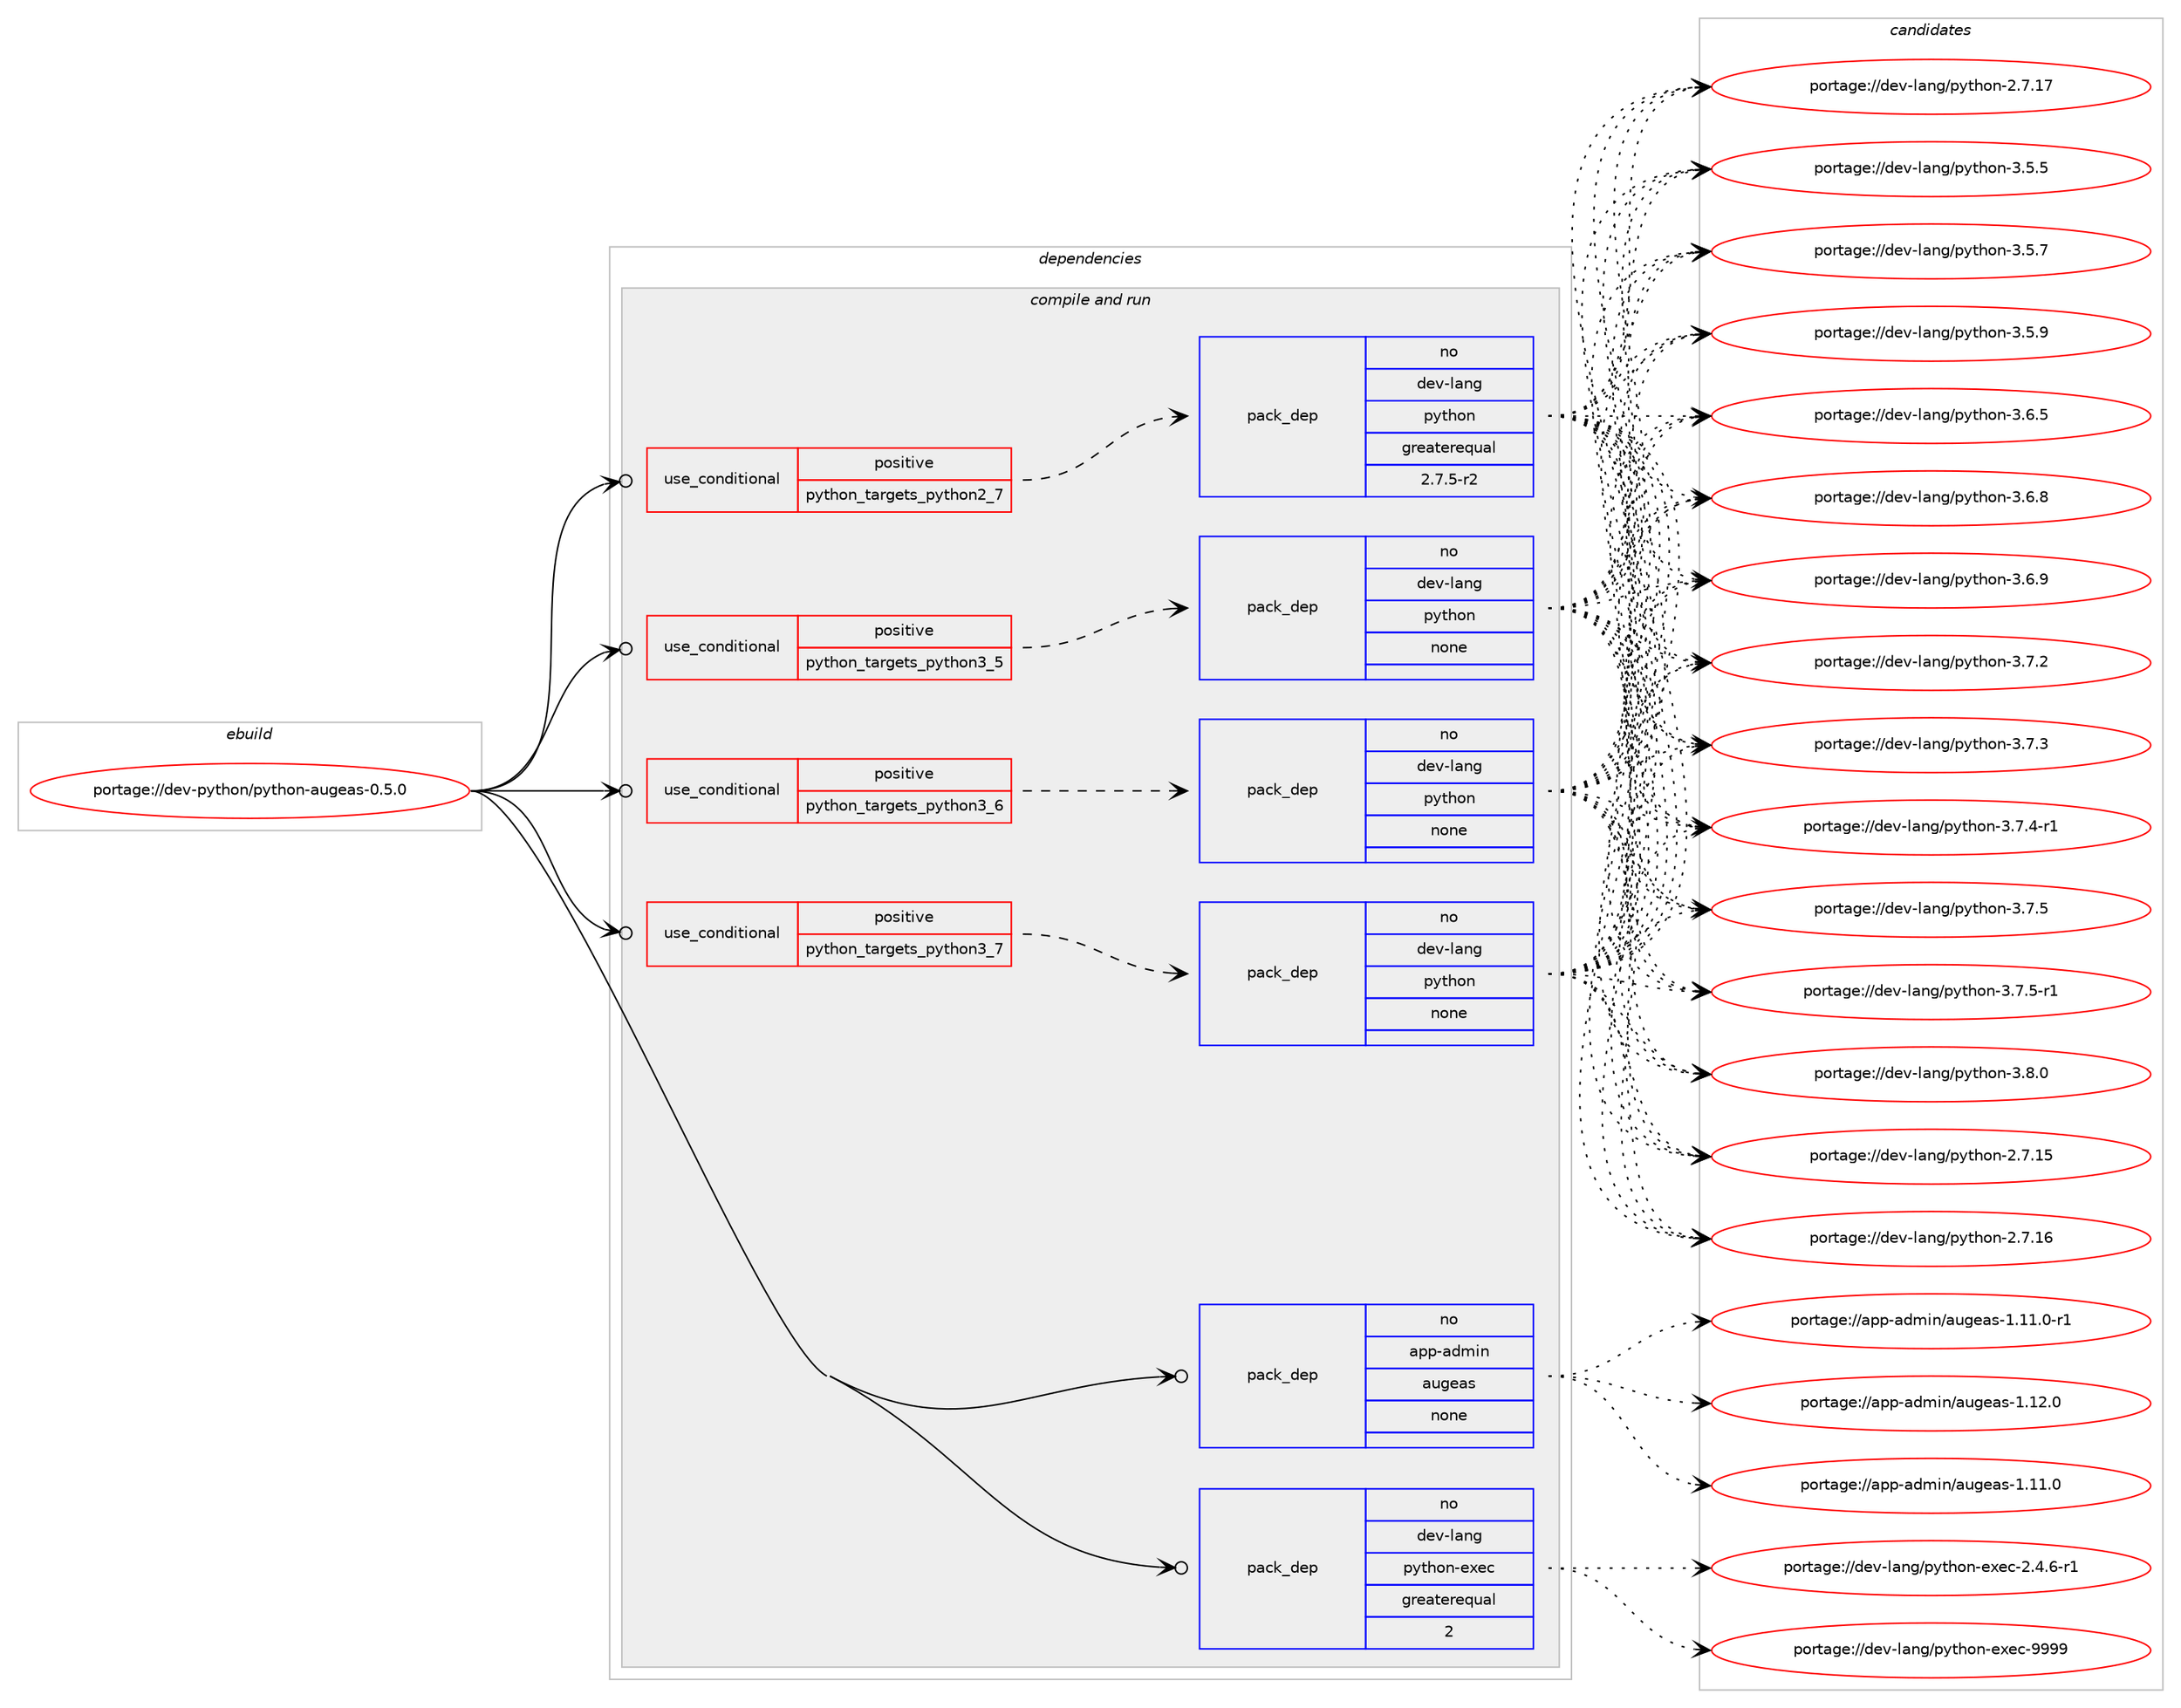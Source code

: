 digraph prolog {

# *************
# Graph options
# *************

newrank=true;
concentrate=true;
compound=true;
graph [rankdir=LR,fontname=Helvetica,fontsize=10,ranksep=1.5];#, ranksep=2.5, nodesep=0.2];
edge  [arrowhead=vee];
node  [fontname=Helvetica,fontsize=10];

# **********
# The ebuild
# **********

subgraph cluster_leftcol {
color=gray;
rank=same;
label=<<i>ebuild</i>>;
id [label="portage://dev-python/python-augeas-0.5.0", color=red, width=4, href="../dev-python/python-augeas-0.5.0.svg"];
}

# ****************
# The dependencies
# ****************

subgraph cluster_midcol {
color=gray;
label=<<i>dependencies</i>>;
subgraph cluster_compile {
fillcolor="#eeeeee";
style=filled;
label=<<i>compile</i>>;
}
subgraph cluster_compileandrun {
fillcolor="#eeeeee";
style=filled;
label=<<i>compile and run</i>>;
subgraph cond36587 {
dependency165143 [label=<<TABLE BORDER="0" CELLBORDER="1" CELLSPACING="0" CELLPADDING="4"><TR><TD ROWSPAN="3" CELLPADDING="10">use_conditional</TD></TR><TR><TD>positive</TD></TR><TR><TD>python_targets_python2_7</TD></TR></TABLE>>, shape=none, color=red];
subgraph pack125168 {
dependency165144 [label=<<TABLE BORDER="0" CELLBORDER="1" CELLSPACING="0" CELLPADDING="4" WIDTH="220"><TR><TD ROWSPAN="6" CELLPADDING="30">pack_dep</TD></TR><TR><TD WIDTH="110">no</TD></TR><TR><TD>dev-lang</TD></TR><TR><TD>python</TD></TR><TR><TD>greaterequal</TD></TR><TR><TD>2.7.5-r2</TD></TR></TABLE>>, shape=none, color=blue];
}
dependency165143:e -> dependency165144:w [weight=20,style="dashed",arrowhead="vee"];
}
id:e -> dependency165143:w [weight=20,style="solid",arrowhead="odotvee"];
subgraph cond36588 {
dependency165145 [label=<<TABLE BORDER="0" CELLBORDER="1" CELLSPACING="0" CELLPADDING="4"><TR><TD ROWSPAN="3" CELLPADDING="10">use_conditional</TD></TR><TR><TD>positive</TD></TR><TR><TD>python_targets_python3_5</TD></TR></TABLE>>, shape=none, color=red];
subgraph pack125169 {
dependency165146 [label=<<TABLE BORDER="0" CELLBORDER="1" CELLSPACING="0" CELLPADDING="4" WIDTH="220"><TR><TD ROWSPAN="6" CELLPADDING="30">pack_dep</TD></TR><TR><TD WIDTH="110">no</TD></TR><TR><TD>dev-lang</TD></TR><TR><TD>python</TD></TR><TR><TD>none</TD></TR><TR><TD></TD></TR></TABLE>>, shape=none, color=blue];
}
dependency165145:e -> dependency165146:w [weight=20,style="dashed",arrowhead="vee"];
}
id:e -> dependency165145:w [weight=20,style="solid",arrowhead="odotvee"];
subgraph cond36589 {
dependency165147 [label=<<TABLE BORDER="0" CELLBORDER="1" CELLSPACING="0" CELLPADDING="4"><TR><TD ROWSPAN="3" CELLPADDING="10">use_conditional</TD></TR><TR><TD>positive</TD></TR><TR><TD>python_targets_python3_6</TD></TR></TABLE>>, shape=none, color=red];
subgraph pack125170 {
dependency165148 [label=<<TABLE BORDER="0" CELLBORDER="1" CELLSPACING="0" CELLPADDING="4" WIDTH="220"><TR><TD ROWSPAN="6" CELLPADDING="30">pack_dep</TD></TR><TR><TD WIDTH="110">no</TD></TR><TR><TD>dev-lang</TD></TR><TR><TD>python</TD></TR><TR><TD>none</TD></TR><TR><TD></TD></TR></TABLE>>, shape=none, color=blue];
}
dependency165147:e -> dependency165148:w [weight=20,style="dashed",arrowhead="vee"];
}
id:e -> dependency165147:w [weight=20,style="solid",arrowhead="odotvee"];
subgraph cond36590 {
dependency165149 [label=<<TABLE BORDER="0" CELLBORDER="1" CELLSPACING="0" CELLPADDING="4"><TR><TD ROWSPAN="3" CELLPADDING="10">use_conditional</TD></TR><TR><TD>positive</TD></TR><TR><TD>python_targets_python3_7</TD></TR></TABLE>>, shape=none, color=red];
subgraph pack125171 {
dependency165150 [label=<<TABLE BORDER="0" CELLBORDER="1" CELLSPACING="0" CELLPADDING="4" WIDTH="220"><TR><TD ROWSPAN="6" CELLPADDING="30">pack_dep</TD></TR><TR><TD WIDTH="110">no</TD></TR><TR><TD>dev-lang</TD></TR><TR><TD>python</TD></TR><TR><TD>none</TD></TR><TR><TD></TD></TR></TABLE>>, shape=none, color=blue];
}
dependency165149:e -> dependency165150:w [weight=20,style="dashed",arrowhead="vee"];
}
id:e -> dependency165149:w [weight=20,style="solid",arrowhead="odotvee"];
subgraph pack125172 {
dependency165151 [label=<<TABLE BORDER="0" CELLBORDER="1" CELLSPACING="0" CELLPADDING="4" WIDTH="220"><TR><TD ROWSPAN="6" CELLPADDING="30">pack_dep</TD></TR><TR><TD WIDTH="110">no</TD></TR><TR><TD>app-admin</TD></TR><TR><TD>augeas</TD></TR><TR><TD>none</TD></TR><TR><TD></TD></TR></TABLE>>, shape=none, color=blue];
}
id:e -> dependency165151:w [weight=20,style="solid",arrowhead="odotvee"];
subgraph pack125173 {
dependency165152 [label=<<TABLE BORDER="0" CELLBORDER="1" CELLSPACING="0" CELLPADDING="4" WIDTH="220"><TR><TD ROWSPAN="6" CELLPADDING="30">pack_dep</TD></TR><TR><TD WIDTH="110">no</TD></TR><TR><TD>dev-lang</TD></TR><TR><TD>python-exec</TD></TR><TR><TD>greaterequal</TD></TR><TR><TD>2</TD></TR></TABLE>>, shape=none, color=blue];
}
id:e -> dependency165152:w [weight=20,style="solid",arrowhead="odotvee"];
}
subgraph cluster_run {
fillcolor="#eeeeee";
style=filled;
label=<<i>run</i>>;
}
}

# **************
# The candidates
# **************

subgraph cluster_choices {
rank=same;
color=gray;
label=<<i>candidates</i>>;

subgraph choice125168 {
color=black;
nodesep=1;
choiceportage10010111845108971101034711212111610411111045504655464953 [label="portage://dev-lang/python-2.7.15", color=red, width=4,href="../dev-lang/python-2.7.15.svg"];
choiceportage10010111845108971101034711212111610411111045504655464954 [label="portage://dev-lang/python-2.7.16", color=red, width=4,href="../dev-lang/python-2.7.16.svg"];
choiceportage10010111845108971101034711212111610411111045504655464955 [label="portage://dev-lang/python-2.7.17", color=red, width=4,href="../dev-lang/python-2.7.17.svg"];
choiceportage100101118451089711010347112121116104111110455146534653 [label="portage://dev-lang/python-3.5.5", color=red, width=4,href="../dev-lang/python-3.5.5.svg"];
choiceportage100101118451089711010347112121116104111110455146534655 [label="portage://dev-lang/python-3.5.7", color=red, width=4,href="../dev-lang/python-3.5.7.svg"];
choiceportage100101118451089711010347112121116104111110455146534657 [label="portage://dev-lang/python-3.5.9", color=red, width=4,href="../dev-lang/python-3.5.9.svg"];
choiceportage100101118451089711010347112121116104111110455146544653 [label="portage://dev-lang/python-3.6.5", color=red, width=4,href="../dev-lang/python-3.6.5.svg"];
choiceportage100101118451089711010347112121116104111110455146544656 [label="portage://dev-lang/python-3.6.8", color=red, width=4,href="../dev-lang/python-3.6.8.svg"];
choiceportage100101118451089711010347112121116104111110455146544657 [label="portage://dev-lang/python-3.6.9", color=red, width=4,href="../dev-lang/python-3.6.9.svg"];
choiceportage100101118451089711010347112121116104111110455146554650 [label="portage://dev-lang/python-3.7.2", color=red, width=4,href="../dev-lang/python-3.7.2.svg"];
choiceportage100101118451089711010347112121116104111110455146554651 [label="portage://dev-lang/python-3.7.3", color=red, width=4,href="../dev-lang/python-3.7.3.svg"];
choiceportage1001011184510897110103471121211161041111104551465546524511449 [label="portage://dev-lang/python-3.7.4-r1", color=red, width=4,href="../dev-lang/python-3.7.4-r1.svg"];
choiceportage100101118451089711010347112121116104111110455146554653 [label="portage://dev-lang/python-3.7.5", color=red, width=4,href="../dev-lang/python-3.7.5.svg"];
choiceportage1001011184510897110103471121211161041111104551465546534511449 [label="portage://dev-lang/python-3.7.5-r1", color=red, width=4,href="../dev-lang/python-3.7.5-r1.svg"];
choiceportage100101118451089711010347112121116104111110455146564648 [label="portage://dev-lang/python-3.8.0", color=red, width=4,href="../dev-lang/python-3.8.0.svg"];
dependency165144:e -> choiceportage10010111845108971101034711212111610411111045504655464953:w [style=dotted,weight="100"];
dependency165144:e -> choiceportage10010111845108971101034711212111610411111045504655464954:w [style=dotted,weight="100"];
dependency165144:e -> choiceportage10010111845108971101034711212111610411111045504655464955:w [style=dotted,weight="100"];
dependency165144:e -> choiceportage100101118451089711010347112121116104111110455146534653:w [style=dotted,weight="100"];
dependency165144:e -> choiceportage100101118451089711010347112121116104111110455146534655:w [style=dotted,weight="100"];
dependency165144:e -> choiceportage100101118451089711010347112121116104111110455146534657:w [style=dotted,weight="100"];
dependency165144:e -> choiceportage100101118451089711010347112121116104111110455146544653:w [style=dotted,weight="100"];
dependency165144:e -> choiceportage100101118451089711010347112121116104111110455146544656:w [style=dotted,weight="100"];
dependency165144:e -> choiceportage100101118451089711010347112121116104111110455146544657:w [style=dotted,weight="100"];
dependency165144:e -> choiceportage100101118451089711010347112121116104111110455146554650:w [style=dotted,weight="100"];
dependency165144:e -> choiceportage100101118451089711010347112121116104111110455146554651:w [style=dotted,weight="100"];
dependency165144:e -> choiceportage1001011184510897110103471121211161041111104551465546524511449:w [style=dotted,weight="100"];
dependency165144:e -> choiceportage100101118451089711010347112121116104111110455146554653:w [style=dotted,weight="100"];
dependency165144:e -> choiceportage1001011184510897110103471121211161041111104551465546534511449:w [style=dotted,weight="100"];
dependency165144:e -> choiceportage100101118451089711010347112121116104111110455146564648:w [style=dotted,weight="100"];
}
subgraph choice125169 {
color=black;
nodesep=1;
choiceportage10010111845108971101034711212111610411111045504655464953 [label="portage://dev-lang/python-2.7.15", color=red, width=4,href="../dev-lang/python-2.7.15.svg"];
choiceportage10010111845108971101034711212111610411111045504655464954 [label="portage://dev-lang/python-2.7.16", color=red, width=4,href="../dev-lang/python-2.7.16.svg"];
choiceportage10010111845108971101034711212111610411111045504655464955 [label="portage://dev-lang/python-2.7.17", color=red, width=4,href="../dev-lang/python-2.7.17.svg"];
choiceportage100101118451089711010347112121116104111110455146534653 [label="portage://dev-lang/python-3.5.5", color=red, width=4,href="../dev-lang/python-3.5.5.svg"];
choiceportage100101118451089711010347112121116104111110455146534655 [label="portage://dev-lang/python-3.5.7", color=red, width=4,href="../dev-lang/python-3.5.7.svg"];
choiceportage100101118451089711010347112121116104111110455146534657 [label="portage://dev-lang/python-3.5.9", color=red, width=4,href="../dev-lang/python-3.5.9.svg"];
choiceportage100101118451089711010347112121116104111110455146544653 [label="portage://dev-lang/python-3.6.5", color=red, width=4,href="../dev-lang/python-3.6.5.svg"];
choiceportage100101118451089711010347112121116104111110455146544656 [label="portage://dev-lang/python-3.6.8", color=red, width=4,href="../dev-lang/python-3.6.8.svg"];
choiceportage100101118451089711010347112121116104111110455146544657 [label="portage://dev-lang/python-3.6.9", color=red, width=4,href="../dev-lang/python-3.6.9.svg"];
choiceportage100101118451089711010347112121116104111110455146554650 [label="portage://dev-lang/python-3.7.2", color=red, width=4,href="../dev-lang/python-3.7.2.svg"];
choiceportage100101118451089711010347112121116104111110455146554651 [label="portage://dev-lang/python-3.7.3", color=red, width=4,href="../dev-lang/python-3.7.3.svg"];
choiceportage1001011184510897110103471121211161041111104551465546524511449 [label="portage://dev-lang/python-3.7.4-r1", color=red, width=4,href="../dev-lang/python-3.7.4-r1.svg"];
choiceportage100101118451089711010347112121116104111110455146554653 [label="portage://dev-lang/python-3.7.5", color=red, width=4,href="../dev-lang/python-3.7.5.svg"];
choiceportage1001011184510897110103471121211161041111104551465546534511449 [label="portage://dev-lang/python-3.7.5-r1", color=red, width=4,href="../dev-lang/python-3.7.5-r1.svg"];
choiceportage100101118451089711010347112121116104111110455146564648 [label="portage://dev-lang/python-3.8.0", color=red, width=4,href="../dev-lang/python-3.8.0.svg"];
dependency165146:e -> choiceportage10010111845108971101034711212111610411111045504655464953:w [style=dotted,weight="100"];
dependency165146:e -> choiceportage10010111845108971101034711212111610411111045504655464954:w [style=dotted,weight="100"];
dependency165146:e -> choiceportage10010111845108971101034711212111610411111045504655464955:w [style=dotted,weight="100"];
dependency165146:e -> choiceportage100101118451089711010347112121116104111110455146534653:w [style=dotted,weight="100"];
dependency165146:e -> choiceportage100101118451089711010347112121116104111110455146534655:w [style=dotted,weight="100"];
dependency165146:e -> choiceportage100101118451089711010347112121116104111110455146534657:w [style=dotted,weight="100"];
dependency165146:e -> choiceportage100101118451089711010347112121116104111110455146544653:w [style=dotted,weight="100"];
dependency165146:e -> choiceportage100101118451089711010347112121116104111110455146544656:w [style=dotted,weight="100"];
dependency165146:e -> choiceportage100101118451089711010347112121116104111110455146544657:w [style=dotted,weight="100"];
dependency165146:e -> choiceportage100101118451089711010347112121116104111110455146554650:w [style=dotted,weight="100"];
dependency165146:e -> choiceportage100101118451089711010347112121116104111110455146554651:w [style=dotted,weight="100"];
dependency165146:e -> choiceportage1001011184510897110103471121211161041111104551465546524511449:w [style=dotted,weight="100"];
dependency165146:e -> choiceportage100101118451089711010347112121116104111110455146554653:w [style=dotted,weight="100"];
dependency165146:e -> choiceportage1001011184510897110103471121211161041111104551465546534511449:w [style=dotted,weight="100"];
dependency165146:e -> choiceportage100101118451089711010347112121116104111110455146564648:w [style=dotted,weight="100"];
}
subgraph choice125170 {
color=black;
nodesep=1;
choiceportage10010111845108971101034711212111610411111045504655464953 [label="portage://dev-lang/python-2.7.15", color=red, width=4,href="../dev-lang/python-2.7.15.svg"];
choiceportage10010111845108971101034711212111610411111045504655464954 [label="portage://dev-lang/python-2.7.16", color=red, width=4,href="../dev-lang/python-2.7.16.svg"];
choiceportage10010111845108971101034711212111610411111045504655464955 [label="portage://dev-lang/python-2.7.17", color=red, width=4,href="../dev-lang/python-2.7.17.svg"];
choiceportage100101118451089711010347112121116104111110455146534653 [label="portage://dev-lang/python-3.5.5", color=red, width=4,href="../dev-lang/python-3.5.5.svg"];
choiceportage100101118451089711010347112121116104111110455146534655 [label="portage://dev-lang/python-3.5.7", color=red, width=4,href="../dev-lang/python-3.5.7.svg"];
choiceportage100101118451089711010347112121116104111110455146534657 [label="portage://dev-lang/python-3.5.9", color=red, width=4,href="../dev-lang/python-3.5.9.svg"];
choiceportage100101118451089711010347112121116104111110455146544653 [label="portage://dev-lang/python-3.6.5", color=red, width=4,href="../dev-lang/python-3.6.5.svg"];
choiceportage100101118451089711010347112121116104111110455146544656 [label="portage://dev-lang/python-3.6.8", color=red, width=4,href="../dev-lang/python-3.6.8.svg"];
choiceportage100101118451089711010347112121116104111110455146544657 [label="portage://dev-lang/python-3.6.9", color=red, width=4,href="../dev-lang/python-3.6.9.svg"];
choiceportage100101118451089711010347112121116104111110455146554650 [label="portage://dev-lang/python-3.7.2", color=red, width=4,href="../dev-lang/python-3.7.2.svg"];
choiceportage100101118451089711010347112121116104111110455146554651 [label="portage://dev-lang/python-3.7.3", color=red, width=4,href="../dev-lang/python-3.7.3.svg"];
choiceportage1001011184510897110103471121211161041111104551465546524511449 [label="portage://dev-lang/python-3.7.4-r1", color=red, width=4,href="../dev-lang/python-3.7.4-r1.svg"];
choiceportage100101118451089711010347112121116104111110455146554653 [label="portage://dev-lang/python-3.7.5", color=red, width=4,href="../dev-lang/python-3.7.5.svg"];
choiceportage1001011184510897110103471121211161041111104551465546534511449 [label="portage://dev-lang/python-3.7.5-r1", color=red, width=4,href="../dev-lang/python-3.7.5-r1.svg"];
choiceportage100101118451089711010347112121116104111110455146564648 [label="portage://dev-lang/python-3.8.0", color=red, width=4,href="../dev-lang/python-3.8.0.svg"];
dependency165148:e -> choiceportage10010111845108971101034711212111610411111045504655464953:w [style=dotted,weight="100"];
dependency165148:e -> choiceportage10010111845108971101034711212111610411111045504655464954:w [style=dotted,weight="100"];
dependency165148:e -> choiceportage10010111845108971101034711212111610411111045504655464955:w [style=dotted,weight="100"];
dependency165148:e -> choiceportage100101118451089711010347112121116104111110455146534653:w [style=dotted,weight="100"];
dependency165148:e -> choiceportage100101118451089711010347112121116104111110455146534655:w [style=dotted,weight="100"];
dependency165148:e -> choiceportage100101118451089711010347112121116104111110455146534657:w [style=dotted,weight="100"];
dependency165148:e -> choiceportage100101118451089711010347112121116104111110455146544653:w [style=dotted,weight="100"];
dependency165148:e -> choiceportage100101118451089711010347112121116104111110455146544656:w [style=dotted,weight="100"];
dependency165148:e -> choiceportage100101118451089711010347112121116104111110455146544657:w [style=dotted,weight="100"];
dependency165148:e -> choiceportage100101118451089711010347112121116104111110455146554650:w [style=dotted,weight="100"];
dependency165148:e -> choiceportage100101118451089711010347112121116104111110455146554651:w [style=dotted,weight="100"];
dependency165148:e -> choiceportage1001011184510897110103471121211161041111104551465546524511449:w [style=dotted,weight="100"];
dependency165148:e -> choiceportage100101118451089711010347112121116104111110455146554653:w [style=dotted,weight="100"];
dependency165148:e -> choiceportage1001011184510897110103471121211161041111104551465546534511449:w [style=dotted,weight="100"];
dependency165148:e -> choiceportage100101118451089711010347112121116104111110455146564648:w [style=dotted,weight="100"];
}
subgraph choice125171 {
color=black;
nodesep=1;
choiceportage10010111845108971101034711212111610411111045504655464953 [label="portage://dev-lang/python-2.7.15", color=red, width=4,href="../dev-lang/python-2.7.15.svg"];
choiceportage10010111845108971101034711212111610411111045504655464954 [label="portage://dev-lang/python-2.7.16", color=red, width=4,href="../dev-lang/python-2.7.16.svg"];
choiceportage10010111845108971101034711212111610411111045504655464955 [label="portage://dev-lang/python-2.7.17", color=red, width=4,href="../dev-lang/python-2.7.17.svg"];
choiceportage100101118451089711010347112121116104111110455146534653 [label="portage://dev-lang/python-3.5.5", color=red, width=4,href="../dev-lang/python-3.5.5.svg"];
choiceportage100101118451089711010347112121116104111110455146534655 [label="portage://dev-lang/python-3.5.7", color=red, width=4,href="../dev-lang/python-3.5.7.svg"];
choiceportage100101118451089711010347112121116104111110455146534657 [label="portage://dev-lang/python-3.5.9", color=red, width=4,href="../dev-lang/python-3.5.9.svg"];
choiceportage100101118451089711010347112121116104111110455146544653 [label="portage://dev-lang/python-3.6.5", color=red, width=4,href="../dev-lang/python-3.6.5.svg"];
choiceportage100101118451089711010347112121116104111110455146544656 [label="portage://dev-lang/python-3.6.8", color=red, width=4,href="../dev-lang/python-3.6.8.svg"];
choiceportage100101118451089711010347112121116104111110455146544657 [label="portage://dev-lang/python-3.6.9", color=red, width=4,href="../dev-lang/python-3.6.9.svg"];
choiceportage100101118451089711010347112121116104111110455146554650 [label="portage://dev-lang/python-3.7.2", color=red, width=4,href="../dev-lang/python-3.7.2.svg"];
choiceportage100101118451089711010347112121116104111110455146554651 [label="portage://dev-lang/python-3.7.3", color=red, width=4,href="../dev-lang/python-3.7.3.svg"];
choiceportage1001011184510897110103471121211161041111104551465546524511449 [label="portage://dev-lang/python-3.7.4-r1", color=red, width=4,href="../dev-lang/python-3.7.4-r1.svg"];
choiceportage100101118451089711010347112121116104111110455146554653 [label="portage://dev-lang/python-3.7.5", color=red, width=4,href="../dev-lang/python-3.7.5.svg"];
choiceportage1001011184510897110103471121211161041111104551465546534511449 [label="portage://dev-lang/python-3.7.5-r1", color=red, width=4,href="../dev-lang/python-3.7.5-r1.svg"];
choiceportage100101118451089711010347112121116104111110455146564648 [label="portage://dev-lang/python-3.8.0", color=red, width=4,href="../dev-lang/python-3.8.0.svg"];
dependency165150:e -> choiceportage10010111845108971101034711212111610411111045504655464953:w [style=dotted,weight="100"];
dependency165150:e -> choiceportage10010111845108971101034711212111610411111045504655464954:w [style=dotted,weight="100"];
dependency165150:e -> choiceportage10010111845108971101034711212111610411111045504655464955:w [style=dotted,weight="100"];
dependency165150:e -> choiceportage100101118451089711010347112121116104111110455146534653:w [style=dotted,weight="100"];
dependency165150:e -> choiceportage100101118451089711010347112121116104111110455146534655:w [style=dotted,weight="100"];
dependency165150:e -> choiceportage100101118451089711010347112121116104111110455146534657:w [style=dotted,weight="100"];
dependency165150:e -> choiceportage100101118451089711010347112121116104111110455146544653:w [style=dotted,weight="100"];
dependency165150:e -> choiceportage100101118451089711010347112121116104111110455146544656:w [style=dotted,weight="100"];
dependency165150:e -> choiceportage100101118451089711010347112121116104111110455146544657:w [style=dotted,weight="100"];
dependency165150:e -> choiceportage100101118451089711010347112121116104111110455146554650:w [style=dotted,weight="100"];
dependency165150:e -> choiceportage100101118451089711010347112121116104111110455146554651:w [style=dotted,weight="100"];
dependency165150:e -> choiceportage1001011184510897110103471121211161041111104551465546524511449:w [style=dotted,weight="100"];
dependency165150:e -> choiceportage100101118451089711010347112121116104111110455146554653:w [style=dotted,weight="100"];
dependency165150:e -> choiceportage1001011184510897110103471121211161041111104551465546534511449:w [style=dotted,weight="100"];
dependency165150:e -> choiceportage100101118451089711010347112121116104111110455146564648:w [style=dotted,weight="100"];
}
subgraph choice125172 {
color=black;
nodesep=1;
choiceportage97112112459710010910511047971171031019711545494649494648 [label="portage://app-admin/augeas-1.11.0", color=red, width=4,href="../app-admin/augeas-1.11.0.svg"];
choiceportage971121124597100109105110479711710310197115454946494946484511449 [label="portage://app-admin/augeas-1.11.0-r1", color=red, width=4,href="../app-admin/augeas-1.11.0-r1.svg"];
choiceportage97112112459710010910511047971171031019711545494649504648 [label="portage://app-admin/augeas-1.12.0", color=red, width=4,href="../app-admin/augeas-1.12.0.svg"];
dependency165151:e -> choiceportage97112112459710010910511047971171031019711545494649494648:w [style=dotted,weight="100"];
dependency165151:e -> choiceportage971121124597100109105110479711710310197115454946494946484511449:w [style=dotted,weight="100"];
dependency165151:e -> choiceportage97112112459710010910511047971171031019711545494649504648:w [style=dotted,weight="100"];
}
subgraph choice125173 {
color=black;
nodesep=1;
choiceportage10010111845108971101034711212111610411111045101120101994550465246544511449 [label="portage://dev-lang/python-exec-2.4.6-r1", color=red, width=4,href="../dev-lang/python-exec-2.4.6-r1.svg"];
choiceportage10010111845108971101034711212111610411111045101120101994557575757 [label="portage://dev-lang/python-exec-9999", color=red, width=4,href="../dev-lang/python-exec-9999.svg"];
dependency165152:e -> choiceportage10010111845108971101034711212111610411111045101120101994550465246544511449:w [style=dotted,weight="100"];
dependency165152:e -> choiceportage10010111845108971101034711212111610411111045101120101994557575757:w [style=dotted,weight="100"];
}
}

}
